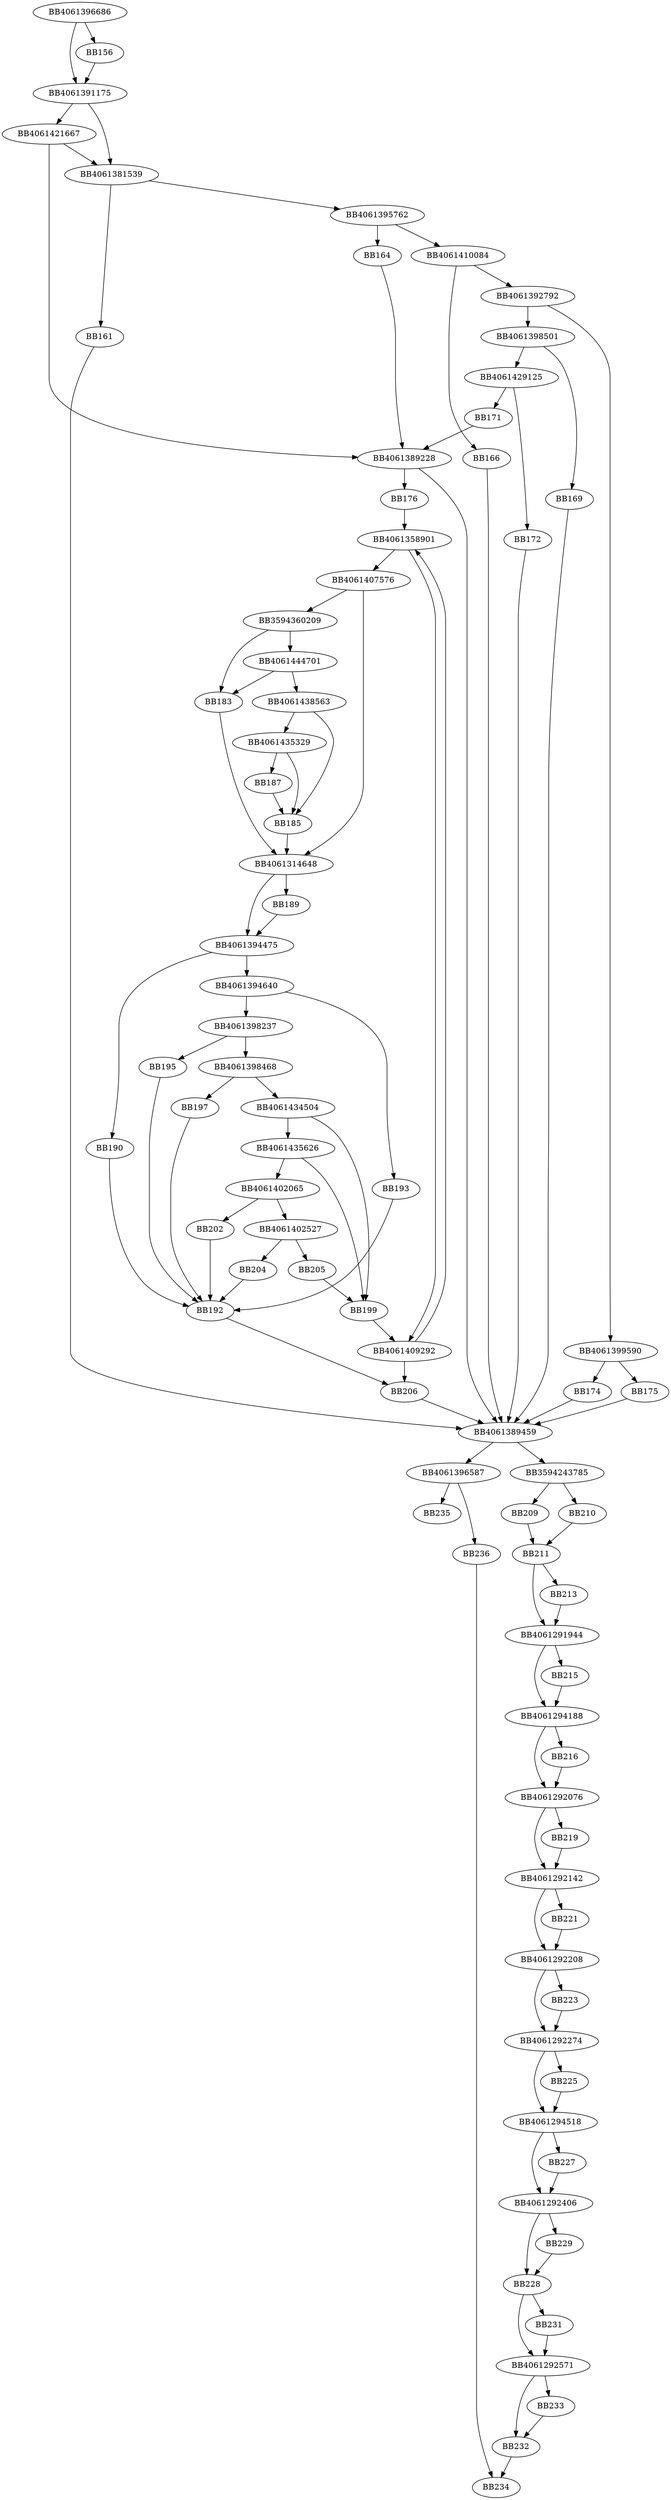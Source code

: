 digraph G{
	BB4061396686->BB156;
	BB4061396686->BB4061391175;
	BB156->BB4061391175;
	BB4061391175->BB4061381539;
	BB4061391175->BB4061421667;
	BB4061421667->BB4061389228;
	BB4061421667->BB4061381539;
	BB4061381539->BB161;
	BB4061381539->BB4061395762;
	BB4061395762->BB4061410084;
	BB4061395762->BB164;
	BB164->BB4061389228;
	BB4061410084->BB4061392792;
	BB4061410084->BB166;
	BB4061392792->BB4061398501;
	BB4061392792->BB4061399590;
	BB4061398501->BB169;
	BB4061398501->BB4061429125;
	BB4061429125->BB171;
	BB4061429125->BB172;
	BB172->BB4061389459;
	BB169->BB4061389459;
	BB4061399590->BB174;
	BB4061399590->BB175;
	BB174->BB4061389459;
	BB175->BB4061389459;
	BB171->BB4061389228;
	BB166->BB4061389459;
	BB161->BB4061389459;
	BB4061389228->BB4061389459;
	BB4061389228->BB176;
	BB176->BB4061358901;
	BB4061358901->BB4061409292;
	BB4061358901->BB4061407576;
	BB4061407576->BB3594360209;
	BB4061407576->BB4061314648;
	BB3594360209->BB4061444701;
	BB3594360209->BB183;
	BB4061444701->BB183;
	BB4061444701->BB4061438563;
	BB4061438563->BB185;
	BB4061438563->BB4061435329;
	BB4061435329->BB187;
	BB4061435329->BB185;
	BB187->BB185;
	BB185->BB4061314648;
	BB183->BB4061314648;
	BB4061314648->BB4061394475;
	BB4061314648->BB189;
	BB189->BB4061394475;
	BB4061394475->BB190;
	BB4061394475->BB4061394640;
	BB190->BB192;
	BB4061394640->BB193;
	BB4061394640->BB4061398237;
	BB193->BB192;
	BB4061398237->BB195;
	BB4061398237->BB4061398468;
	BB195->BB192;
	BB4061398468->BB197;
	BB4061398468->BB4061434504;
	BB197->BB192;
	BB4061434504->BB199;
	BB4061434504->BB4061435626;
	BB4061435626->BB4061402065;
	BB4061435626->BB199;
	BB4061402065->BB202;
	BB4061402065->BB4061402527;
	BB202->BB192;
	BB4061402527->BB204;
	BB4061402527->BB205;
	BB204->BB192;
	BB205->BB199;
	BB192->BB206;
	BB199->BB4061409292;
	BB4061409292->BB4061358901;
	BB4061409292->BB206;
	BB206->BB4061389459;
	BB4061389459->BB4061396587;
	BB4061389459->BB3594243785;
	BB3594243785->BB209;
	BB3594243785->BB210;
	BB210->BB211;
	BB209->BB211;
	BB211->BB4061291944;
	BB211->BB213;
	BB213->BB4061291944;
	BB4061291944->BB4061294188;
	BB4061291944->BB215;
	BB215->BB4061294188;
	BB4061294188->BB216;
	BB4061294188->BB4061292076;
	BB216->BB4061292076;
	BB4061292076->BB4061292142;
	BB4061292076->BB219;
	BB219->BB4061292142;
	BB4061292142->BB4061292208;
	BB4061292142->BB221;
	BB221->BB4061292208;
	BB4061292208->BB4061292274;
	BB4061292208->BB223;
	BB223->BB4061292274;
	BB4061292274->BB4061294518;
	BB4061292274->BB225;
	BB225->BB4061294518;
	BB4061294518->BB4061292406;
	BB4061294518->BB227;
	BB227->BB4061292406;
	BB4061292406->BB228;
	BB4061292406->BB229;
	BB229->BB228;
	BB228->BB4061292571;
	BB228->BB231;
	BB231->BB4061292571;
	BB4061292571->BB232;
	BB4061292571->BB233;
	BB233->BB232;
	BB232->BB234;
	BB4061396587->BB235;
	BB4061396587->BB236;
	BB236->BB234;
}
